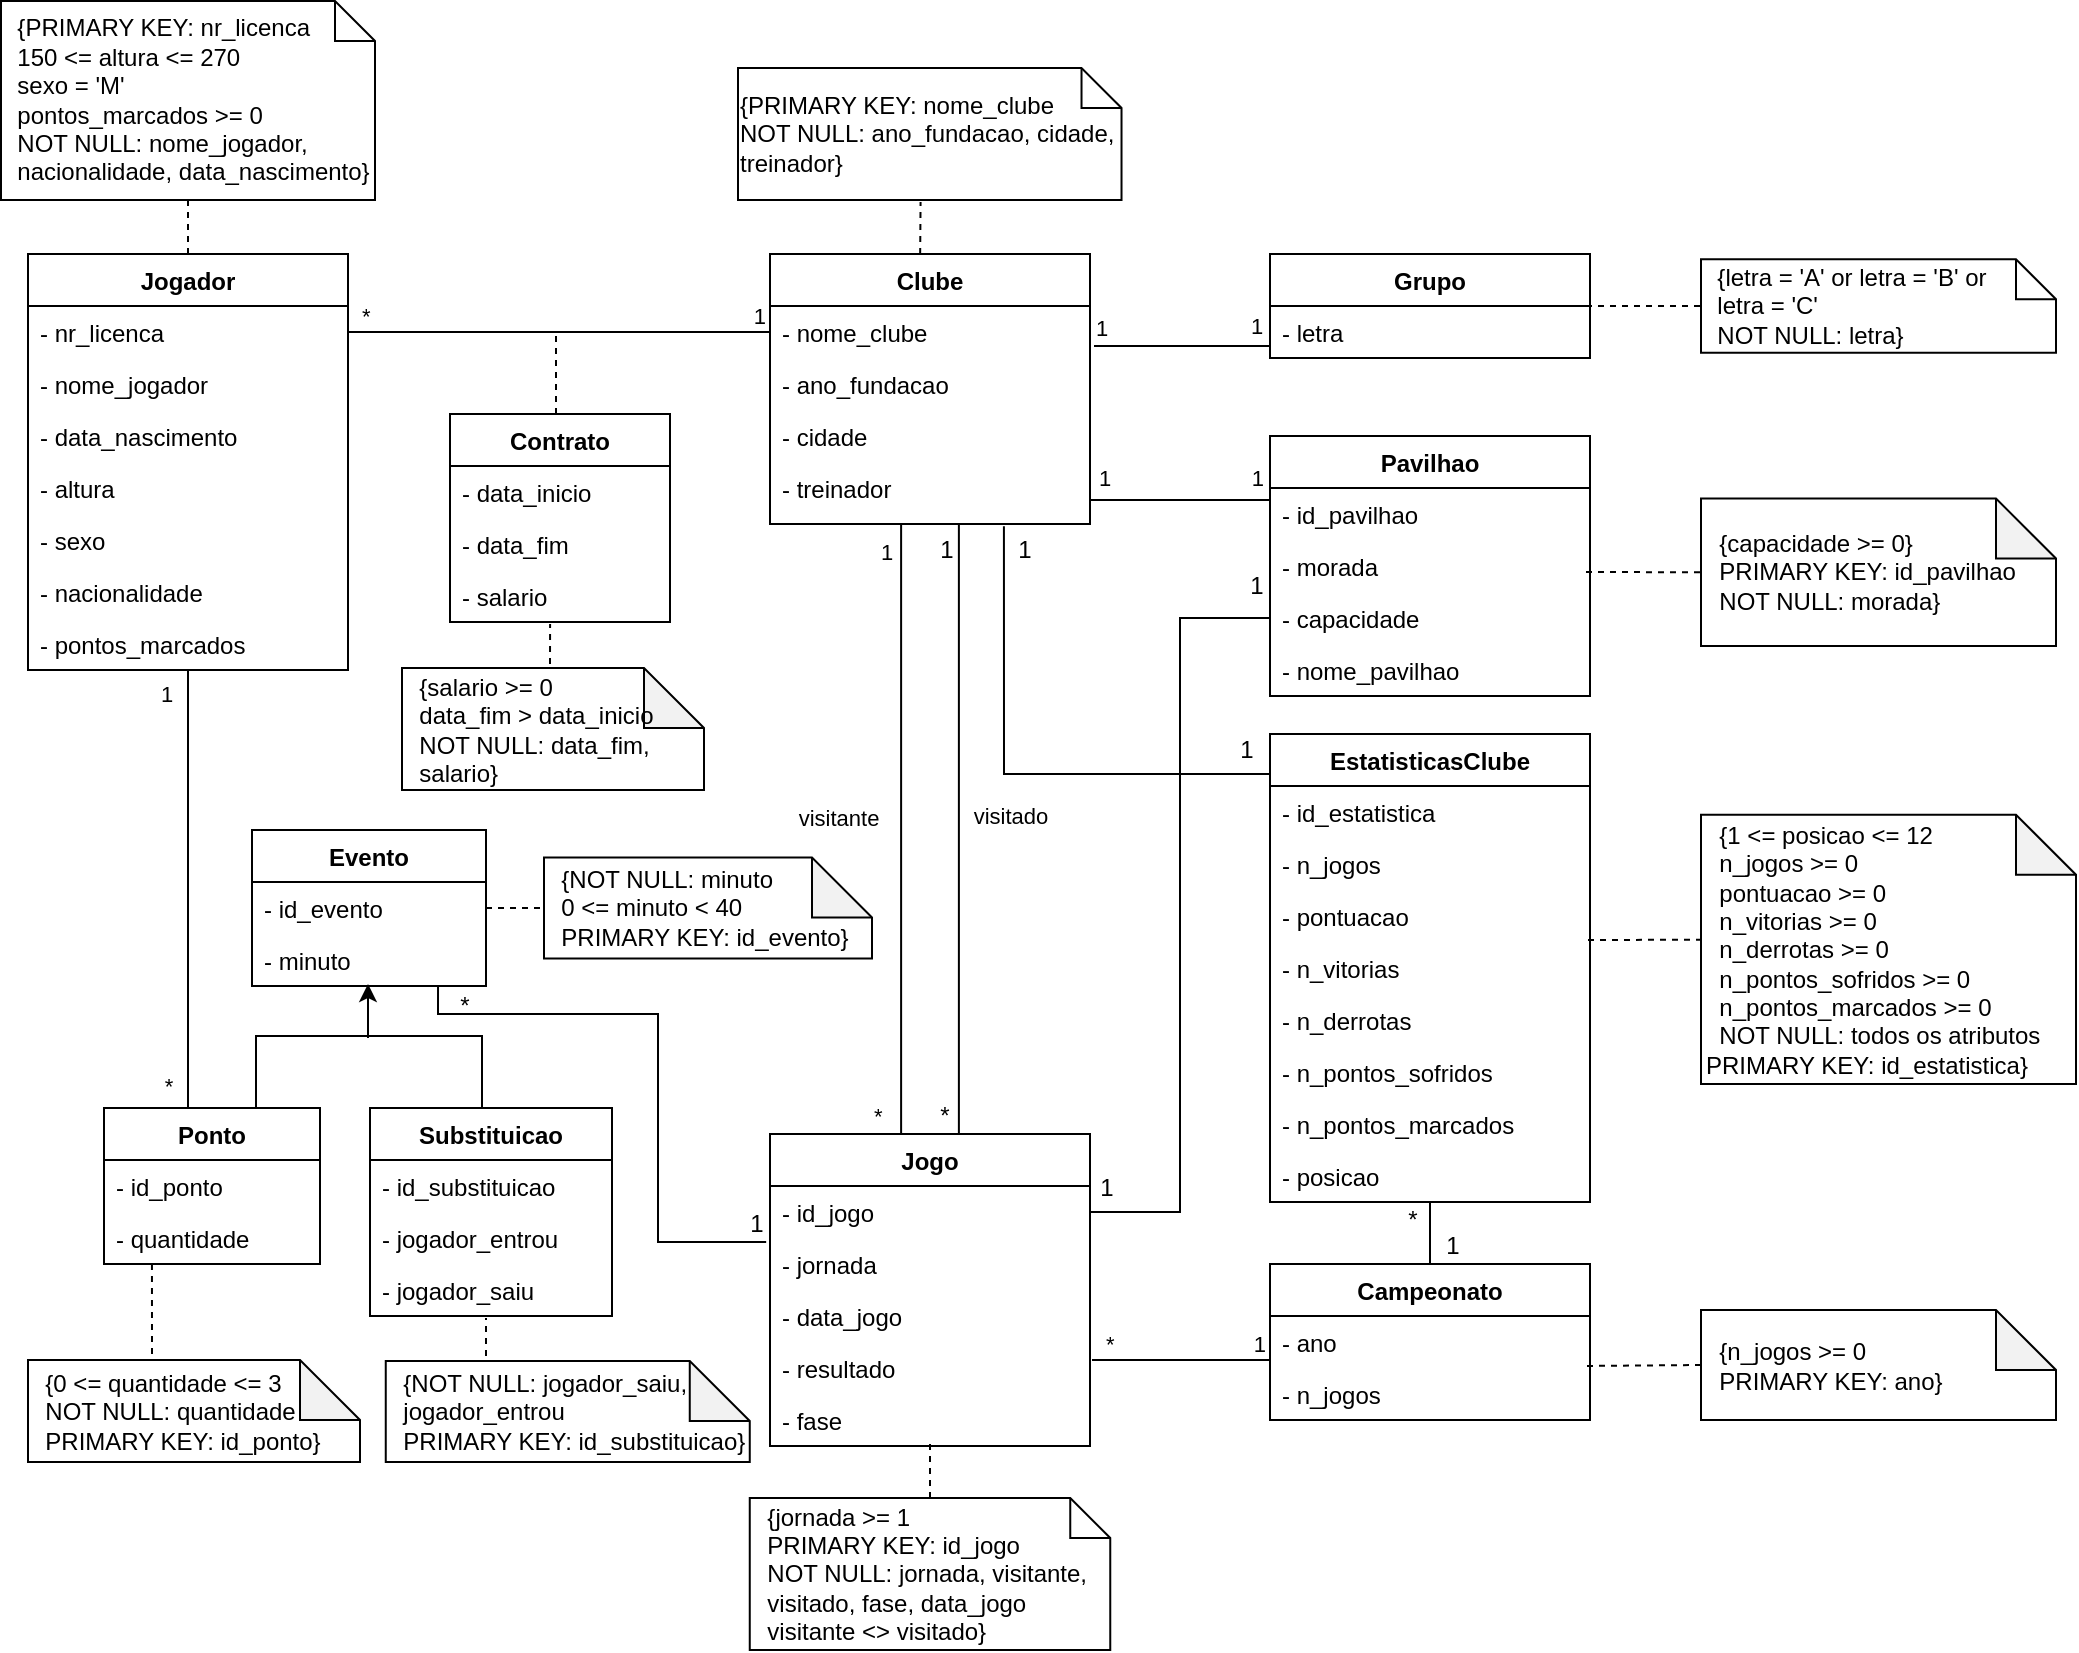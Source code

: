 <mxfile><diagram id="huk61vHUiTfTEn5VBC3T" name="Página-1"><mxGraphModel dx="1758" dy="1182" grid="0" gridSize="10" guides="1" tooltips="1" connect="1" arrows="1" fold="1" page="0" pageScale="1" pageWidth="827" pageHeight="1169" background="none" math="0" shadow="0"><root><mxCell id="0"/><mxCell id="1" parent="0"/><mxCell id="SLbIaxvjg7kRNYuyK55--17" style="edgeStyle=orthogonalEdgeStyle;rounded=0;orthogonalLoop=1;jettySize=auto;html=1;entryX=0.5;entryY=0;entryDx=0;entryDy=0;endArrow=none;endFill=0;" parent="1" source="2FXM18CVwoB-Fw4CSE5F-6" target="2FXM18CVwoB-Fw4CSE5F-53" edge="1"><mxGeometry relative="1" as="geometry"><Array as="points"><mxPoint x="29" y="427"/></Array></mxGeometry></mxCell><mxCell id="17" value="1" style="edgeLabel;html=1;align=center;verticalAlign=middle;resizable=0;points=[];rounded=0;" parent="SLbIaxvjg7kRNYuyK55--17" vertex="1" connectable="0"><mxGeometry x="-0.9" y="-1" relative="1" as="geometry"><mxPoint x="-10" as="offset"/></mxGeometry></mxCell><mxCell id="18" value="*" style="edgeLabel;html=1;align=center;verticalAlign=middle;resizable=0;points=[];rounded=0;" parent="SLbIaxvjg7kRNYuyK55--17" vertex="1" connectable="0"><mxGeometry x="0.806" y="-3" relative="1" as="geometry"><mxPoint x="-7" y="-1" as="offset"/></mxGeometry></mxCell><mxCell id="2FXM18CVwoB-Fw4CSE5F-6" value="Jogador" style="swimlane;fontStyle=1;align=center;verticalAlign=top;childLayout=stackLayout;horizontal=1;startSize=26;horizontalStack=0;resizeParent=1;resizeParentMax=0;resizeLast=0;collapsible=1;marginBottom=0;rounded=0;" parent="1" vertex="1"><mxGeometry x="-51" width="160" height="208" as="geometry"/></mxCell><mxCell id="2FXM18CVwoB-Fw4CSE5F-58" value="- nr_licenca" style="text;strokeColor=none;fillColor=none;align=left;verticalAlign=top;spacingLeft=4;spacingRight=4;overflow=hidden;rotatable=0;points=[[0,0.5],[1,0.5]];portConstraint=eastwest;rounded=0;" parent="2FXM18CVwoB-Fw4CSE5F-6" vertex="1"><mxGeometry y="26" width="160" height="26" as="geometry"/></mxCell><mxCell id="2FXM18CVwoB-Fw4CSE5F-64" value="- nome_jogador" style="text;strokeColor=none;fillColor=none;align=left;verticalAlign=top;spacingLeft=4;spacingRight=4;overflow=hidden;rotatable=0;points=[[0,0.5],[1,0.5]];portConstraint=eastwest;rounded=0;" parent="2FXM18CVwoB-Fw4CSE5F-6" vertex="1"><mxGeometry y="52" width="160" height="26" as="geometry"/></mxCell><mxCell id="2FXM18CVwoB-Fw4CSE5F-65" value="- data_nascimento" style="text;strokeColor=none;fillColor=none;align=left;verticalAlign=top;spacingLeft=4;spacingRight=4;overflow=hidden;rotatable=0;points=[[0,0.5],[1,0.5]];portConstraint=eastwest;rounded=0;" parent="2FXM18CVwoB-Fw4CSE5F-6" vertex="1"><mxGeometry y="78" width="160" height="26" as="geometry"/></mxCell><mxCell id="2FXM18CVwoB-Fw4CSE5F-67" value="- altura" style="text;strokeColor=none;fillColor=none;align=left;verticalAlign=top;spacingLeft=4;spacingRight=4;overflow=hidden;rotatable=0;points=[[0,0.5],[1,0.5]];portConstraint=eastwest;rounded=0;" parent="2FXM18CVwoB-Fw4CSE5F-6" vertex="1"><mxGeometry y="104" width="160" height="26" as="geometry"/></mxCell><mxCell id="vSze7hh99SfQkh1K5WJs-11" value="- sexo" style="text;strokeColor=none;fillColor=none;align=left;verticalAlign=top;spacingLeft=4;spacingRight=4;overflow=hidden;rotatable=0;points=[[0,0.5],[1,0.5]];portConstraint=eastwest;rounded=0;" parent="2FXM18CVwoB-Fw4CSE5F-6" vertex="1"><mxGeometry y="130" width="160" height="26" as="geometry"/></mxCell><mxCell id="9e_5NHwTsUJd0ifScqXE-55" value="- nacionalidade" style="text;strokeColor=none;fillColor=none;align=left;verticalAlign=top;spacingLeft=4;spacingRight=4;overflow=hidden;rotatable=0;points=[[0,0.5],[1,0.5]];portConstraint=eastwest;rounded=0;" parent="2FXM18CVwoB-Fw4CSE5F-6" vertex="1"><mxGeometry y="156" width="160" height="26" as="geometry"/></mxCell><mxCell id="44" value="- pontos_marcados" style="text;strokeColor=none;fillColor=none;align=left;verticalAlign=top;spacingLeft=4;spacingRight=4;overflow=hidden;rotatable=0;points=[[0,0.5],[1,0.5]];portConstraint=eastwest;rounded=0;" parent="2FXM18CVwoB-Fw4CSE5F-6" vertex="1"><mxGeometry y="182" width="160" height="26" as="geometry"/></mxCell><mxCell id="SLbIaxvjg7kRNYuyK55--51" style="edgeStyle=orthogonalEdgeStyle;shape=link;rounded=0;orthogonalLoop=1;jettySize=auto;html=1;entryX=0.5;entryY=0;entryDx=0;entryDy=0;endArrow=none;endFill=0;width=28.889;" parent="1" source="2FXM18CVwoB-Fw4CSE5F-10" target="2FXM18CVwoB-Fw4CSE5F-24" edge="1"><mxGeometry relative="1" as="geometry"/></mxCell><mxCell id="3" value="visitante" style="edgeLabel;html=1;align=center;verticalAlign=middle;resizable=0;points=[];rounded=0;" parent="SLbIaxvjg7kRNYuyK55--51" vertex="1" connectable="0"><mxGeometry x="-0.158" y="-14" relative="1" as="geometry"><mxPoint x="-32" y="18" as="offset"/></mxGeometry></mxCell><mxCell id="4" value="visitado" style="edgeLabel;html=1;align=center;verticalAlign=middle;resizable=0;points=[];rounded=0;" parent="SLbIaxvjg7kRNYuyK55--51" vertex="1" connectable="0"><mxGeometry x="-0.108" y="14" relative="1" as="geometry"><mxPoint x="26" y="10" as="offset"/></mxGeometry></mxCell><mxCell id="34" value="1" style="edgeLabel;html=1;align=center;verticalAlign=middle;resizable=0;points=[];rounded=0;" parent="SLbIaxvjg7kRNYuyK55--51" vertex="1" connectable="0"><mxGeometry x="-0.891" y="-15" relative="1" as="geometry"><mxPoint x="-7" y="-3" as="offset"/></mxGeometry></mxCell><mxCell id="2FXM18CVwoB-Fw4CSE5F-10" value="Clube" style="swimlane;fontStyle=1;align=center;verticalAlign=top;childLayout=stackLayout;horizontal=1;startSize=26;horizontalStack=0;resizeParent=1;resizeParentMax=0;resizeLast=0;collapsible=1;marginBottom=0;rounded=0;" parent="1" vertex="1"><mxGeometry x="320" width="160" height="135" as="geometry"/></mxCell><mxCell id="2FXM18CVwoB-Fw4CSE5F-11" value="- nome_clube" style="text;strokeColor=none;fillColor=none;align=left;verticalAlign=top;spacingLeft=4;spacingRight=4;overflow=hidden;rotatable=0;points=[[0,0.5],[1,0.5]];portConstraint=eastwest;rounded=0;" parent="2FXM18CVwoB-Fw4CSE5F-10" vertex="1"><mxGeometry y="26" width="160" height="26" as="geometry"/></mxCell><mxCell id="2FXM18CVwoB-Fw4CSE5F-69" value="- ano_fundacao" style="text;strokeColor=none;fillColor=none;align=left;verticalAlign=top;spacingLeft=4;spacingRight=4;overflow=hidden;rotatable=0;points=[[0,0.5],[1,0.5]];portConstraint=eastwest;rounded=0;" parent="2FXM18CVwoB-Fw4CSE5F-10" vertex="1"><mxGeometry y="52" width="160" height="26" as="geometry"/></mxCell><mxCell id="9e_5NHwTsUJd0ifScqXE-1" value="- cidade" style="text;strokeColor=none;fillColor=none;align=left;verticalAlign=top;spacingLeft=4;spacingRight=4;overflow=hidden;rotatable=0;points=[[0,0.5],[1,0.5]];portConstraint=eastwest;rounded=0;" parent="2FXM18CVwoB-Fw4CSE5F-10" vertex="1"><mxGeometry y="78" width="160" height="26" as="geometry"/></mxCell><mxCell id="9e_5NHwTsUJd0ifScqXE-2" value="- treinador" style="text;strokeColor=none;fillColor=none;align=left;verticalAlign=top;spacingLeft=4;spacingRight=4;overflow=hidden;rotatable=0;points=[[0,0.5],[1,0.5]];portConstraint=eastwest;rounded=0;" parent="2FXM18CVwoB-Fw4CSE5F-10" vertex="1"><mxGeometry y="104" width="160" height="31" as="geometry"/></mxCell><mxCell id="2FXM18CVwoB-Fw4CSE5F-14" value="Pavilhao" style="swimlane;fontStyle=1;align=center;verticalAlign=top;childLayout=stackLayout;horizontal=1;startSize=26;horizontalStack=0;resizeParent=1;resizeParentMax=0;resizeLast=0;collapsible=1;marginBottom=0;rounded=0;" parent="1" vertex="1"><mxGeometry x="570" y="91" width="160" height="130" as="geometry"/></mxCell><mxCell id="2FXM18CVwoB-Fw4CSE5F-15" value="- id_pavilhao" style="text;strokeColor=none;fillColor=none;align=left;verticalAlign=top;spacingLeft=4;spacingRight=4;overflow=hidden;rotatable=0;points=[[0,0.5],[1,0.5]];portConstraint=eastwest;rounded=0;" parent="2FXM18CVwoB-Fw4CSE5F-14" vertex="1"><mxGeometry y="26" width="160" height="26" as="geometry"/></mxCell><mxCell id="2FXM18CVwoB-Fw4CSE5F-70" value="- morada" style="text;strokeColor=none;fillColor=none;align=left;verticalAlign=top;spacingLeft=4;spacingRight=4;overflow=hidden;rotatable=0;points=[[0,0.5],[1,0.5]];portConstraint=eastwest;rounded=0;" parent="2FXM18CVwoB-Fw4CSE5F-14" vertex="1"><mxGeometry y="52" width="160" height="26" as="geometry"/></mxCell><mxCell id="9e_5NHwTsUJd0ifScqXE-25" value="- capacidade" style="text;strokeColor=none;fillColor=none;align=left;verticalAlign=top;spacingLeft=4;spacingRight=4;overflow=hidden;rotatable=0;points=[[0,0.5],[1,0.5]];portConstraint=eastwest;rounded=0;" parent="2FXM18CVwoB-Fw4CSE5F-14" vertex="1"><mxGeometry y="78" width="160" height="26" as="geometry"/></mxCell><mxCell id="103" value="- nome_pavilhao" style="text;strokeColor=none;fillColor=none;align=left;verticalAlign=top;spacingLeft=4;spacingRight=4;overflow=hidden;rotatable=0;points=[[0,0.5],[1,0.5]];portConstraint=eastwest;rounded=0;" parent="2FXM18CVwoB-Fw4CSE5F-14" vertex="1"><mxGeometry y="104" width="160" height="26" as="geometry"/></mxCell><mxCell id="2FXM18CVwoB-Fw4CSE5F-21" value="" style="endArrow=none;html=1;edgeStyle=orthogonalEdgeStyle;rounded=0;exitX=1;exitY=0.5;exitDx=0;exitDy=0;entryX=0;entryY=0.5;entryDx=0;entryDy=0;" parent="1" source="2FXM18CVwoB-Fw4CSE5F-11" target="2FXM18CVwoB-Fw4CSE5F-15" edge="1"><mxGeometry relative="1" as="geometry"><mxPoint x="510" y="160" as="sourcePoint"/><mxPoint x="520" y="160" as="targetPoint"/><Array as="points"><mxPoint x="480" y="123"/><mxPoint x="570" y="123"/></Array></mxGeometry></mxCell><mxCell id="2FXM18CVwoB-Fw4CSE5F-22" value="1" style="edgeLabel;resizable=0;html=1;align=left;verticalAlign=bottom;rounded=0;" parent="2FXM18CVwoB-Fw4CSE5F-21" connectable="0" vertex="1"><mxGeometry x="-1" relative="1" as="geometry"><mxPoint x="1" y="6" as="offset"/></mxGeometry></mxCell><mxCell id="2FXM18CVwoB-Fw4CSE5F-23" value="1" style="edgeLabel;resizable=0;html=1;align=right;verticalAlign=bottom;rounded=0;" parent="2FXM18CVwoB-Fw4CSE5F-21" connectable="0" vertex="1"><mxGeometry x="1" relative="1" as="geometry"><mxPoint x="-3" y="-10" as="offset"/></mxGeometry></mxCell><mxCell id="2FXM18CVwoB-Fw4CSE5F-24" value="Jogo" style="swimlane;fontStyle=1;align=center;verticalAlign=top;childLayout=stackLayout;horizontal=1;startSize=26;horizontalStack=0;resizeParent=1;resizeParentMax=0;resizeLast=0;collapsible=1;marginBottom=0;rounded=0;" parent="1" vertex="1"><mxGeometry x="320" y="440" width="160" height="156" as="geometry"/></mxCell><mxCell id="43" value="- id_jogo" style="text;strokeColor=none;fillColor=none;align=left;verticalAlign=top;spacingLeft=4;spacingRight=4;overflow=hidden;rotatable=0;points=[[0,0.5],[1,0.5]];portConstraint=eastwest;rounded=0;" parent="2FXM18CVwoB-Fw4CSE5F-24" vertex="1"><mxGeometry y="26" width="160" height="26" as="geometry"/></mxCell><mxCell id="2FXM18CVwoB-Fw4CSE5F-25" value="- jornada" style="text;strokeColor=none;fillColor=none;align=left;verticalAlign=top;spacingLeft=4;spacingRight=4;overflow=hidden;rotatable=0;points=[[0,0.5],[1,0.5]];portConstraint=eastwest;rounded=0;" parent="2FXM18CVwoB-Fw4CSE5F-24" vertex="1"><mxGeometry y="52" width="160" height="26" as="geometry"/></mxCell><mxCell id="2FXM18CVwoB-Fw4CSE5F-37" value="- data_jogo" style="text;strokeColor=none;fillColor=none;align=left;verticalAlign=top;spacingLeft=4;spacingRight=4;overflow=hidden;rotatable=0;points=[[0,0.5],[1,0.5]];portConstraint=eastwest;rounded=0;" parent="2FXM18CVwoB-Fw4CSE5F-24" vertex="1"><mxGeometry y="78" width="160" height="26" as="geometry"/></mxCell><mxCell id="2FXM18CVwoB-Fw4CSE5F-41" value="- resultado" style="text;strokeColor=none;fillColor=none;align=left;verticalAlign=top;spacingLeft=4;spacingRight=4;overflow=hidden;rotatable=0;points=[[0,0.5],[1,0.5]];portConstraint=eastwest;rounded=0;" parent="2FXM18CVwoB-Fw4CSE5F-24" vertex="1"><mxGeometry y="104" width="160" height="26" as="geometry"/></mxCell><mxCell id="2FXM18CVwoB-Fw4CSE5F-38" value="- fase" style="text;strokeColor=none;fillColor=none;align=left;verticalAlign=top;spacingLeft=4;spacingRight=4;overflow=hidden;rotatable=0;points=[[0,0.5],[1,0.5]];portConstraint=eastwest;rounded=0;" parent="2FXM18CVwoB-Fw4CSE5F-24" vertex="1"><mxGeometry y="130" width="160" height="26" as="geometry"/></mxCell><mxCell id="2FXM18CVwoB-Fw4CSE5F-48" value="Substituicao" style="swimlane;fontStyle=1;align=center;verticalAlign=top;childLayout=stackLayout;horizontal=1;startSize=26;horizontalStack=0;resizeParent=1;resizeParentMax=0;resizeLast=0;collapsible=1;marginBottom=0;rounded=0;" parent="1" vertex="1"><mxGeometry x="120" y="427" width="121" height="104" as="geometry"/></mxCell><mxCell id="2FXM18CVwoB-Fw4CSE5F-51" value="- id_substituicao" style="text;strokeColor=none;fillColor=none;align=left;verticalAlign=top;spacingLeft=4;spacingRight=4;overflow=hidden;rotatable=0;points=[[0,0.5],[1,0.5]];portConstraint=eastwest;rounded=0;" parent="2FXM18CVwoB-Fw4CSE5F-48" vertex="1"><mxGeometry y="26" width="121" height="26" as="geometry"/></mxCell><mxCell id="2FXM18CVwoB-Fw4CSE5F-59" value="- jogador_entrou" style="text;strokeColor=none;fillColor=none;align=left;verticalAlign=top;spacingLeft=4;spacingRight=4;overflow=hidden;rotatable=0;points=[[0,0.5],[1,0.5]];portConstraint=eastwest;rounded=0;" parent="2FXM18CVwoB-Fw4CSE5F-48" vertex="1"><mxGeometry y="52" width="121" height="26" as="geometry"/></mxCell><mxCell id="95" value="- jogador_saiu" style="text;strokeColor=none;fillColor=none;align=left;verticalAlign=top;spacingLeft=4;spacingRight=4;overflow=hidden;rotatable=0;points=[[0,0.5],[1,0.5]];portConstraint=eastwest;rounded=0;" parent="2FXM18CVwoB-Fw4CSE5F-48" vertex="1"><mxGeometry y="78" width="121" height="26" as="geometry"/></mxCell><mxCell id="2FXM18CVwoB-Fw4CSE5F-53" value="Ponto" style="swimlane;fontStyle=1;align=center;verticalAlign=top;childLayout=stackLayout;horizontal=1;startSize=26;horizontalStack=0;resizeParent=1;resizeParentMax=0;resizeLast=0;collapsible=1;marginBottom=0;rounded=0;" parent="1" vertex="1"><mxGeometry x="-13" y="427" width="108" height="78" as="geometry"/></mxCell><mxCell id="SLbIaxvjg7kRNYuyK55--15" value="- id_ponto" style="text;strokeColor=none;fillColor=none;align=left;verticalAlign=top;spacingLeft=4;spacingRight=4;overflow=hidden;rotatable=0;points=[[0,0.5],[1,0.5]];portConstraint=eastwest;rounded=0;" parent="2FXM18CVwoB-Fw4CSE5F-53" vertex="1"><mxGeometry y="26" width="108" height="26" as="geometry"/></mxCell><mxCell id="94" value="- quantidade" style="text;strokeColor=none;fillColor=none;align=left;verticalAlign=top;spacingLeft=4;spacingRight=4;overflow=hidden;rotatable=0;points=[[0,0.5],[1,0.5]];portConstraint=eastwest;rounded=0;" parent="2FXM18CVwoB-Fw4CSE5F-53" vertex="1"><mxGeometry y="52" width="108" height="26" as="geometry"/></mxCell><mxCell id="9e_5NHwTsUJd0ifScqXE-26" value="" style="endArrow=none;html=1;edgeStyle=orthogonalEdgeStyle;rounded=0;exitX=1;exitY=0.5;exitDx=0;exitDy=0;entryX=0;entryY=0.5;entryDx=0;entryDy=0;" parent="1" source="2FXM18CVwoB-Fw4CSE5F-58" target="2FXM18CVwoB-Fw4CSE5F-11" edge="1"><mxGeometry relative="1" as="geometry"><mxPoint x="270" y="250" as="sourcePoint"/><mxPoint x="430" y="250" as="targetPoint"/></mxGeometry></mxCell><mxCell id="9e_5NHwTsUJd0ifScqXE-27" value="*" style="edgeLabel;resizable=0;html=1;align=left;verticalAlign=bottom;rounded=0;" parent="9e_5NHwTsUJd0ifScqXE-26" connectable="0" vertex="1"><mxGeometry x="-1" relative="1" as="geometry"><mxPoint x="5" as="offset"/></mxGeometry></mxCell><mxCell id="9e_5NHwTsUJd0ifScqXE-28" value="1" style="edgeLabel;resizable=0;html=1;align=right;verticalAlign=bottom;rounded=0;" parent="9e_5NHwTsUJd0ifScqXE-26" connectable="0" vertex="1"><mxGeometry x="1" relative="1" as="geometry"><mxPoint x="-2" as="offset"/></mxGeometry></mxCell><mxCell id="99" style="edgeStyle=none;html=1;endArrow=none;endFill=0;entryX=0.5;entryY=1;entryDx=0;entryDy=0;entryPerimeter=0;" parent="1" source="9e_5NHwTsUJd0ifScqXE-44" target="107" edge="1"><mxGeometry relative="1" as="geometry"><mxPoint x="650" y="453" as="targetPoint"/></mxGeometry></mxCell><mxCell id="9e_5NHwTsUJd0ifScqXE-44" value="Campeonato" style="swimlane;fontStyle=1;align=center;verticalAlign=top;childLayout=stackLayout;horizontal=1;startSize=26;horizontalStack=0;resizeParent=1;resizeParentMax=0;resizeLast=0;collapsible=1;marginBottom=0;rounded=0;" parent="1" vertex="1"><mxGeometry x="570" y="505" width="160" height="78" as="geometry"/></mxCell><mxCell id="9e_5NHwTsUJd0ifScqXE-53" value="- ano" style="text;strokeColor=none;fillColor=none;align=left;verticalAlign=top;spacingLeft=4;spacingRight=4;overflow=hidden;rotatable=0;points=[[0,0.5],[1,0.5]];portConstraint=eastwest;rounded=0;" parent="9e_5NHwTsUJd0ifScqXE-44" vertex="1"><mxGeometry y="26" width="160" height="26" as="geometry"/></mxCell><mxCell id="33" value="- n_jogos" style="text;strokeColor=none;fillColor=none;align=left;verticalAlign=top;spacingLeft=4;spacingRight=4;overflow=hidden;rotatable=0;points=[[0,0.5],[1,0.5]];portConstraint=eastwest;rounded=0;" parent="9e_5NHwTsUJd0ifScqXE-44" vertex="1"><mxGeometry y="52" width="160" height="26" as="geometry"/></mxCell><mxCell id="SLbIaxvjg7kRNYuyK55--13" style="edgeStyle=orthogonalEdgeStyle;rounded=0;orthogonalLoop=1;jettySize=auto;html=1;dashed=1;endArrow=none;endFill=0;" parent="1" edge="1"><mxGeometry relative="1" as="geometry"><mxPoint x="213" y="39" as="targetPoint"/><mxPoint x="213" y="80" as="sourcePoint"/></mxGeometry></mxCell><mxCell id="SLbIaxvjg7kRNYuyK55--8" value="Contrato" style="swimlane;fontStyle=1;align=center;verticalAlign=top;childLayout=stackLayout;horizontal=1;startSize=26;horizontalStack=0;resizeParent=1;resizeParentMax=0;resizeLast=0;collapsible=1;marginBottom=0;rounded=0;" parent="1" vertex="1"><mxGeometry x="160" y="80" width="110" height="104" as="geometry"/></mxCell><mxCell id="SLbIaxvjg7kRNYuyK55--9" value="- data_inicio" style="text;strokeColor=none;fillColor=none;align=left;verticalAlign=top;spacingLeft=4;spacingRight=4;overflow=hidden;rotatable=0;points=[[0,0.5],[1,0.5]];portConstraint=eastwest;rounded=0;" parent="SLbIaxvjg7kRNYuyK55--8" vertex="1"><mxGeometry y="26" width="110" height="26" as="geometry"/></mxCell><mxCell id="SLbIaxvjg7kRNYuyK55--12" value="- data_fim" style="text;strokeColor=none;fillColor=none;align=left;verticalAlign=top;spacingLeft=4;spacingRight=4;overflow=hidden;rotatable=0;points=[[0,0.5],[1,0.5]];portConstraint=eastwest;rounded=0;" parent="SLbIaxvjg7kRNYuyK55--8" vertex="1"><mxGeometry y="52" width="110" height="26" as="geometry"/></mxCell><mxCell id="SLbIaxvjg7kRNYuyK55--14" value="- salario" style="text;strokeColor=none;fillColor=none;align=left;verticalAlign=top;spacingLeft=4;spacingRight=4;overflow=hidden;rotatable=0;points=[[0,0.5],[1,0.5]];portConstraint=eastwest;rounded=0;" parent="SLbIaxvjg7kRNYuyK55--8" vertex="1"><mxGeometry y="78" width="110" height="26" as="geometry"/></mxCell><mxCell id="64" style="edgeStyle=none;rounded=0;html=1;endArrow=none;endFill=0;strokeColor=default;entryX=0.731;entryY=1.038;entryDx=0;entryDy=0;entryPerimeter=0;" parent="1" target="9e_5NHwTsUJd0ifScqXE-2" edge="1"><mxGeometry relative="1" as="geometry"><mxPoint x="437" y="127" as="targetPoint"/><Array as="points"><mxPoint x="437" y="260"/></Array><mxPoint x="570" y="260" as="sourcePoint"/></mxGeometry></mxCell><mxCell id="SLbIaxvjg7kRNYuyK55--54" value="EstatisticasClube" style="swimlane;fontStyle=1;align=center;verticalAlign=top;childLayout=stackLayout;horizontal=1;startSize=26;horizontalStack=0;resizeParent=1;resizeParentMax=0;resizeLast=0;collapsible=1;marginBottom=0;rounded=0;" parent="1" vertex="1"><mxGeometry x="570" y="240" width="160" height="234" as="geometry"/></mxCell><mxCell id="2" value="- id_estatistica" style="text;strokeColor=none;fillColor=none;align=left;verticalAlign=top;spacingLeft=4;spacingRight=4;overflow=hidden;rotatable=0;points=[[0,0.5],[1,0.5]];portConstraint=eastwest;rounded=0;" parent="SLbIaxvjg7kRNYuyK55--54" vertex="1"><mxGeometry y="26" width="160" height="26" as="geometry"/></mxCell><mxCell id="vSze7hh99SfQkh1K5WJs-4" value="- n_jogos" style="text;strokeColor=none;fillColor=none;align=left;verticalAlign=top;spacingLeft=4;spacingRight=4;overflow=hidden;rotatable=0;points=[[0,0.5],[1,0.5]];portConstraint=eastwest;rounded=0;" parent="SLbIaxvjg7kRNYuyK55--54" vertex="1"><mxGeometry y="52" width="160" height="26" as="geometry"/></mxCell><mxCell id="vSze7hh99SfQkh1K5WJs-3" value="- pontuacao" style="text;strokeColor=none;fillColor=none;align=left;verticalAlign=top;spacingLeft=4;spacingRight=4;overflow=hidden;rotatable=0;points=[[0,0.5],[1,0.5]];portConstraint=eastwest;rounded=0;" parent="SLbIaxvjg7kRNYuyK55--54" vertex="1"><mxGeometry y="78" width="160" height="26" as="geometry"/></mxCell><mxCell id="vSze7hh99SfQkh1K5WJs-5" value="- n_vitorias" style="text;strokeColor=none;fillColor=none;align=left;verticalAlign=top;spacingLeft=4;spacingRight=4;overflow=hidden;rotatable=0;points=[[0,0.5],[1,0.5]];portConstraint=eastwest;rounded=0;" parent="SLbIaxvjg7kRNYuyK55--54" vertex="1"><mxGeometry y="104" width="160" height="26" as="geometry"/></mxCell><mxCell id="vSze7hh99SfQkh1K5WJs-6" value="- n_derrotas" style="text;strokeColor=none;fillColor=none;align=left;verticalAlign=top;spacingLeft=4;spacingRight=4;overflow=hidden;rotatable=0;points=[[0,0.5],[1,0.5]];portConstraint=eastwest;rounded=0;" parent="SLbIaxvjg7kRNYuyK55--54" vertex="1"><mxGeometry y="130" width="160" height="26" as="geometry"/></mxCell><mxCell id="vSze7hh99SfQkh1K5WJs-8" value="- n_pontos_sofridos" style="text;strokeColor=none;fillColor=none;align=left;verticalAlign=top;spacingLeft=4;spacingRight=4;overflow=hidden;rotatable=0;points=[[0,0.5],[1,0.5]];portConstraint=eastwest;rounded=0;" parent="SLbIaxvjg7kRNYuyK55--54" vertex="1"><mxGeometry y="156" width="160" height="26" as="geometry"/></mxCell><mxCell id="vSze7hh99SfQkh1K5WJs-7" value="- n_pontos_marcados" style="text;strokeColor=none;fillColor=none;align=left;verticalAlign=top;spacingLeft=4;spacingRight=4;overflow=hidden;rotatable=0;points=[[0,0.5],[1,0.5]];portConstraint=eastwest;rounded=0;" parent="SLbIaxvjg7kRNYuyK55--54" vertex="1"><mxGeometry y="182" width="160" height="26" as="geometry"/></mxCell><mxCell id="107" value="- posicao" style="text;strokeColor=none;fillColor=none;align=left;verticalAlign=top;spacingLeft=4;spacingRight=4;overflow=hidden;rotatable=0;points=[[0,0.5],[1,0.5]];portConstraint=eastwest;rounded=0;" parent="SLbIaxvjg7kRNYuyK55--54" vertex="1"><mxGeometry y="208" width="160" height="26" as="geometry"/></mxCell><mxCell id="SLbIaxvjg7kRNYuyK55--58" value="Grupo" style="swimlane;fontStyle=1;align=center;verticalAlign=top;childLayout=stackLayout;horizontal=1;startSize=26;horizontalStack=0;resizeParent=1;resizeParentMax=0;resizeLast=0;collapsible=1;marginBottom=0;rounded=0;" parent="1" vertex="1"><mxGeometry x="570" width="160" height="52" as="geometry"/></mxCell><mxCell id="SLbIaxvjg7kRNYuyK55--61" value="- letra" style="text;strokeColor=none;fillColor=none;align=left;verticalAlign=top;spacingLeft=4;spacingRight=4;overflow=hidden;rotatable=0;points=[[0,0.5],[1,0.5]];portConstraint=eastwest;rounded=0;" parent="SLbIaxvjg7kRNYuyK55--58" vertex="1"><mxGeometry y="26" width="160" height="26" as="geometry"/></mxCell><mxCell id="SLbIaxvjg7kRNYuyK55--64" style="edgeStyle=orthogonalEdgeStyle;rounded=0;orthogonalLoop=1;jettySize=auto;html=1;entryX=0;entryY=0.75;entryDx=0;entryDy=0;endArrow=none;endFill=0;" parent="1" target="SLbIaxvjg7kRNYuyK55--58" edge="1"><mxGeometry relative="1" as="geometry"><Array as="points"><mxPoint x="570" y="46"/></Array><mxPoint x="482" y="46" as="sourcePoint"/></mxGeometry></mxCell><mxCell id="21" value="1" style="edgeLabel;html=1;align=center;verticalAlign=middle;resizable=0;points=[];rounded=0;" parent="SLbIaxvjg7kRNYuyK55--64" vertex="1" connectable="0"><mxGeometry x="-0.898" y="2" relative="1" as="geometry"><mxPoint y="68" as="offset"/></mxGeometry></mxCell><mxCell id="22" value="1" style="edgeLabel;html=1;align=center;verticalAlign=middle;resizable=0;points=[];rounded=0;" parent="SLbIaxvjg7kRNYuyK55--64" vertex="1" connectable="0"><mxGeometry x="0.7" y="1" relative="1" as="geometry"><mxPoint y="-9" as="offset"/></mxGeometry></mxCell><mxCell id="7" value="Evento" style="swimlane;fontStyle=1;align=center;verticalAlign=top;childLayout=stackLayout;horizontal=1;startSize=26;horizontalStack=0;resizeParent=1;resizeParentMax=0;resizeLast=0;collapsible=1;marginBottom=0;rounded=0;" parent="1" vertex="1"><mxGeometry x="61" y="288" width="117" height="78" as="geometry"/></mxCell><mxCell id="8" value="- id_evento" style="text;strokeColor=none;fillColor=none;align=left;verticalAlign=top;spacingLeft=4;spacingRight=4;overflow=hidden;rotatable=0;points=[[0,0.5],[1,0.5]];portConstraint=eastwest;rounded=0;" parent="7" vertex="1"><mxGeometry y="26" width="117" height="26" as="geometry"/></mxCell><mxCell id="93" value="- minuto" style="text;strokeColor=none;fillColor=none;align=left;verticalAlign=top;spacingLeft=4;spacingRight=4;overflow=hidden;rotatable=0;points=[[0,0.5],[1,0.5]];portConstraint=eastwest;rounded=0;" parent="7" vertex="1"><mxGeometry y="52" width="117" height="26" as="geometry"/></mxCell><mxCell id="13" style="edgeStyle=orthogonalEdgeStyle;rounded=0;orthogonalLoop=1;jettySize=auto;html=1;entryX=1;entryY=0.5;entryDx=0;entryDy=0;endArrow=none;endFill=0;" parent="1" edge="1"><mxGeometry relative="1" as="geometry"><mxPoint x="141" y="427" as="sourcePoint"/><mxPoint x="63" y="427" as="targetPoint"/><Array as="points"><mxPoint x="176" y="427"/><mxPoint x="176" y="391"/><mxPoint x="63" y="391"/></Array></mxGeometry></mxCell><mxCell id="15" style="html=1;rounded=0;" parent="1" edge="1"><mxGeometry relative="1" as="geometry"><mxPoint x="119" y="365" as="targetPoint"/><mxPoint x="119" y="392" as="sourcePoint"/><Array as="points"><mxPoint x="119" y="392"/></Array></mxGeometry></mxCell><mxCell id="16" value="*" style="edgeLabel;resizable=0;html=1;align=left;verticalAlign=bottom;rounded=0;" parent="1" connectable="0" vertex="1"><mxGeometry x="380" y="444" as="geometry"><mxPoint x="-10" y="-5" as="offset"/></mxGeometry></mxCell><mxCell id="30" value="" style="endArrow=none;html=1;edgeStyle=orthogonalEdgeStyle;rounded=0;entryX=0;entryY=0.5;entryDx=0;entryDy=0;" parent="1" edge="1"><mxGeometry relative="1" as="geometry"><mxPoint x="481" y="553" as="sourcePoint"/><mxPoint x="570" y="553" as="targetPoint"/></mxGeometry></mxCell><mxCell id="31" value="*" style="edgeLabel;resizable=0;html=1;align=left;verticalAlign=bottom;rounded=0;" parent="30" connectable="0" vertex="1"><mxGeometry x="-1" relative="1" as="geometry"><mxPoint x="5" as="offset"/></mxGeometry></mxCell><mxCell id="32" value="1" style="edgeLabel;resizable=0;html=1;align=right;verticalAlign=bottom;rounded=0;" parent="30" connectable="0" vertex="1"><mxGeometry x="1" relative="1" as="geometry"><mxPoint x="-2" as="offset"/></mxGeometry></mxCell><mxCell id="49" value="" style="endArrow=none;dashed=1;html=1;entryX=0.222;entryY=1;entryDx=0;entryDy=0;entryPerimeter=0;" parent="1" target="94" edge="1"><mxGeometry width="50" height="50" relative="1" as="geometry"><mxPoint x="11" y="550" as="sourcePoint"/><mxPoint x="-11" y="479" as="targetPoint"/></mxGeometry></mxCell><mxCell id="51" value="&lt;div&gt;&lt;span&gt;&amp;nbsp; {0 &amp;lt;= quantidade &amp;lt;= 3&lt;/span&gt;&lt;/div&gt;&lt;div&gt;&lt;span&gt;&amp;nbsp; NOT NULL: quantidade&lt;/span&gt;&lt;/div&gt;&lt;span&gt;&amp;nbsp; PRIMARY KEY: id_ponto}&lt;/span&gt;" style="shape=note;whiteSpace=wrap;html=1;backgroundOutline=1;darkOpacity=0.05;align=left;" parent="1" vertex="1"><mxGeometry x="-51" y="553" width="166" height="51" as="geometry"/></mxCell><mxCell id="52" value="" style="endArrow=none;dashed=1;html=1;" parent="1" edge="1"><mxGeometry width="50" height="50" relative="1" as="geometry"><mxPoint x="729" y="343" as="sourcePoint"/><mxPoint x="786.5" y="342.864" as="targetPoint"/></mxGeometry></mxCell><mxCell id="53" value="&amp;nbsp; {1 &amp;lt;= posicao&amp;nbsp;&amp;lt;= 12&lt;br&gt;&amp;nbsp; n_jogos &amp;gt;= 0&lt;br&gt;&amp;nbsp; pontuacao &amp;gt;= 0&lt;br&gt;&amp;nbsp; n_vitorias &amp;gt;= 0&lt;br&gt;&amp;nbsp; n_derrotas &amp;gt;= 0&amp;nbsp;&lt;br&gt;&amp;nbsp; n_pontos_sofridos &amp;gt;= 0&lt;br&gt;&amp;nbsp; n_pontos_marcados &amp;gt;= 0&lt;br&gt;&amp;nbsp; NOT NULL: todos os atributos&lt;br&gt;PRIMARY KEY: id_estatistica}" style="shape=note;whiteSpace=wrap;html=1;backgroundOutline=1;darkOpacity=0.05;align=left;" parent="1" vertex="1"><mxGeometry x="785.5" y="280.38" width="187.5" height="134.62" as="geometry"/></mxCell><mxCell id="55" value="&amp;nbsp; {capacidade &amp;gt;= 0}&lt;br&gt;&amp;nbsp; PRIMARY KEY: id_pavilhao&lt;br&gt;&amp;nbsp; NOT NULL: morada}" style="shape=note;whiteSpace=wrap;html=1;backgroundOutline=1;darkOpacity=0.05;align=left;" parent="1" vertex="1"><mxGeometry x="785.5" y="122.25" width="177.5" height="73.75" as="geometry"/></mxCell><mxCell id="57" value="" style="endArrow=none;dashed=1;html=1;entryX=0;entryY=0.5;entryDx=0;entryDy=0;entryPerimeter=0;" parent="1" target="55" edge="1"><mxGeometry width="50" height="50" relative="1" as="geometry"><mxPoint x="728" y="159" as="sourcePoint"/><mxPoint x="796" y="144" as="targetPoint"/></mxGeometry></mxCell><mxCell id="58" value="" style="endArrow=none;dashed=1;html=1;exitX=0;exitY=0.5;exitDx=0;exitDy=0;exitPerimeter=0;" parent="1" source="59" edge="1"><mxGeometry width="50" height="50" relative="1" as="geometry"><mxPoint x="823" y="570" as="sourcePoint"/><mxPoint x="727" y="556" as="targetPoint"/></mxGeometry></mxCell><mxCell id="59" value="&amp;nbsp; {n_jogos &amp;gt;= 0&lt;br&gt;&amp;nbsp; PRIMARY KEY: ano}" style="shape=note;whiteSpace=wrap;html=1;backgroundOutline=1;darkOpacity=0.05;align=left;" parent="1" vertex="1"><mxGeometry x="785.5" y="528" width="177.5" height="55" as="geometry"/></mxCell><mxCell id="65" value="1" style="text;html=1;align=center;verticalAlign=middle;resizable=0;points=[];autosize=1;strokeColor=none;fillColor=none;" parent="1" vertex="1"><mxGeometry x="438" y="139" width="17" height="18" as="geometry"/></mxCell><mxCell id="66" value="1" style="text;html=1;align=center;verticalAlign=middle;resizable=0;points=[];autosize=1;strokeColor=none;fillColor=none;" parent="1" vertex="1"><mxGeometry x="549" y="239" width="17" height="18" as="geometry"/></mxCell><mxCell id="72" value="&lt;div style=&quot;text-align: left&quot;&gt;&lt;span&gt;&amp;nbsp; {&lt;/span&gt;&lt;span&gt;letra = 'A' or letra = 'B' or&amp;nbsp; &amp;nbsp; &amp;nbsp; &amp;nbsp; &amp;nbsp; &amp;nbsp; letra = 'C'&lt;/span&gt;&lt;/div&gt;&lt;div style=&quot;text-align: left&quot;&gt;&lt;span&gt;&amp;nbsp; NOT NULL: letra}&amp;nbsp;&lt;/span&gt;&lt;/div&gt;" style="shape=note;size=20;whiteSpace=wrap;html=1;" parent="1" vertex="1"><mxGeometry x="785.5" y="2.63" width="177.5" height="46.75" as="geometry"/></mxCell><mxCell id="73" value="" style="endArrow=none;dashed=1;html=1;entryX=0;entryY=0.5;entryDx=0;entryDy=0;entryPerimeter=0;" parent="1" target="72" edge="1"><mxGeometry width="50" height="50" relative="1" as="geometry"><mxPoint x="728" y="26" as="sourcePoint"/><mxPoint x="763" y="26" as="targetPoint"/></mxGeometry></mxCell><mxCell id="75" value="&lt;div style=&quot;text-align: left&quot;&gt;&lt;span&gt;&amp;nbsp; {&lt;/span&gt;PRIMARY KEY&lt;span&gt;:&amp;nbsp;&lt;/span&gt;&lt;span&gt;nr_licenca&lt;/span&gt;&lt;/div&gt;&lt;div style=&quot;text-align: left&quot;&gt;&lt;span&gt;&amp;nbsp; 150 &amp;lt;= altura &amp;lt;= 270&lt;/span&gt;&lt;br&gt;&lt;/div&gt;&lt;div style=&quot;text-align: left&quot;&gt;&lt;span&gt;&amp;nbsp; sexo = 'M'&lt;/span&gt;&lt;/div&gt;&lt;div style=&quot;text-align: left&quot;&gt;&lt;span&gt;&amp;nbsp; pontos_marcados &amp;gt;= 0&lt;/span&gt;&lt;/div&gt;&lt;span&gt;&lt;div style=&quot;text-align: left&quot;&gt;&lt;span&gt;&amp;nbsp; NOT NULL&lt;/span&gt;&lt;span&gt;: nome_jogador,&amp;nbsp; &amp;nbsp; &amp;nbsp; &amp;nbsp; &amp;nbsp; &amp;nbsp; nacionalidade, data_nascimento}&lt;/span&gt;&lt;/div&gt;&lt;/span&gt;" style="shape=note;size=20;whiteSpace=wrap;html=1;" parent="1" vertex="1"><mxGeometry x="-64.5" y="-126.5" width="187" height="99.5" as="geometry"/></mxCell><mxCell id="76" value="" style="endArrow=none;dashed=1;html=1;entryX=0.5;entryY=0;entryDx=0;entryDy=0;exitX=0.5;exitY=1;exitDx=0;exitDy=0;exitPerimeter=0;" parent="1" source="75" target="2FXM18CVwoB-Fw4CSE5F-6" edge="1"><mxGeometry width="50" height="50" relative="1" as="geometry"><mxPoint x="-83" y="98" as="sourcePoint"/><mxPoint x="-51.44" y="97.994" as="targetPoint"/></mxGeometry></mxCell><mxCell id="78" value="&lt;div style=&quot;text-align: left&quot;&gt;&lt;span&gt;{&lt;/span&gt;PRIMARY KEY&lt;span&gt;:&amp;nbsp;&lt;/span&gt;&lt;span&gt;nome_clube&lt;/span&gt;&lt;/div&gt;&lt;div style=&quot;text-align: left&quot;&gt;&lt;span&gt;NOT NULL: ano_fundacao, cidade, treinador}&lt;/span&gt;&lt;span&gt;&amp;nbsp; &amp;nbsp;&amp;nbsp;&lt;/span&gt;&lt;/div&gt;" style="shape=note;size=20;whiteSpace=wrap;html=1;" parent="1" vertex="1"><mxGeometry x="304" y="-93" width="191.76" height="66" as="geometry"/></mxCell><mxCell id="79" value="" style="endArrow=none;dashed=1;html=1;exitX=0.413;exitY=0;exitDx=0;exitDy=0;exitPerimeter=0;entryX=0.457;entryY=1.034;entryDx=0;entryDy=0;entryPerimeter=0;" parent="1" edge="1"><mxGeometry width="50" height="50" relative="1" as="geometry"><mxPoint x="395.08" as="sourcePoint"/><mxPoint x="395.287" y="-25.946" as="targetPoint"/></mxGeometry></mxCell><mxCell id="80" value="&lt;div&gt;&amp;nbsp; {&lt;span&gt;jornada &amp;gt;= 1&lt;/span&gt;&lt;/div&gt;&lt;div&gt;&lt;span&gt;&amp;nbsp; PRIMARY KEY: id_jogo&lt;/span&gt;&lt;/div&gt;&lt;div&gt;&lt;span&gt;&amp;nbsp; NOT NULL: jornada, visitante,&amp;nbsp; &amp;nbsp; &amp;nbsp; visitado, fase, data_jogo&lt;/span&gt;&lt;/div&gt;&lt;div&gt;&lt;span&gt;&amp;nbsp; visitante &amp;lt;&amp;gt; visitado}&lt;/span&gt;&lt;/div&gt;" style="shape=note;size=20;whiteSpace=wrap;html=1;align=left;" parent="1" vertex="1"><mxGeometry x="309.88" y="622" width="180.25" height="76" as="geometry"/></mxCell><mxCell id="81" value="" style="endArrow=none;dashed=1;html=1;" parent="1" edge="1"><mxGeometry width="50" height="50" relative="1" as="geometry"><mxPoint x="400" y="622" as="sourcePoint"/><mxPoint x="400" y="594" as="targetPoint"/></mxGeometry></mxCell><mxCell id="87" value="&amp;nbsp; {salario &amp;gt;= 0&lt;br&gt;&amp;nbsp; data_fim &amp;gt; data_inicio&lt;br&gt;&amp;nbsp; NOT NULL: data_fim,&amp;nbsp; &amp;nbsp; &amp;nbsp; &amp;nbsp; &amp;nbsp; salario}" style="shape=note;whiteSpace=wrap;html=1;backgroundOutline=1;darkOpacity=0.05;align=left;" parent="1" vertex="1"><mxGeometry x="136" y="207" width="151" height="61" as="geometry"/></mxCell><mxCell id="88" value="" style="endArrow=none;dashed=1;html=1;entryX=0.455;entryY=1.038;entryDx=0;entryDy=0;entryPerimeter=0;" parent="1" target="SLbIaxvjg7kRNYuyK55--14" edge="1"><mxGeometry width="50" height="50" relative="1" as="geometry"><mxPoint x="210" y="205" as="sourcePoint"/><mxPoint x="216" y="201" as="targetPoint"/></mxGeometry></mxCell><mxCell id="89" value="&amp;nbsp; {NOT NULL: minuto&lt;br&gt;&amp;nbsp; 0 &amp;lt;= minuto&amp;nbsp;&amp;lt; 40&lt;br&gt;&amp;nbsp; PRIMARY KEY: id_evento}" style="shape=note;whiteSpace=wrap;html=1;backgroundOutline=1;darkOpacity=0.05;align=left;" parent="1" vertex="1"><mxGeometry x="207" y="301.75" width="164" height="50.5" as="geometry"/></mxCell><mxCell id="90" value="" style="endArrow=none;dashed=1;html=1;exitX=1;exitY=0.5;exitDx=0;exitDy=0;entryX=0;entryY=0.5;entryDx=0;entryDy=0;entryPerimeter=0;" parent="1" source="8" target="89" edge="1"><mxGeometry width="50" height="50" relative="1" as="geometry"><mxPoint x="301" y="380" as="sourcePoint"/><mxPoint x="351" y="330" as="targetPoint"/></mxGeometry></mxCell><mxCell id="91" value="&amp;nbsp; {NOT NULL:&amp;nbsp;&lt;span&gt;jogador_saiu,&lt;br&gt;&lt;/span&gt;&lt;span&gt;&amp;nbsp; jogador_entrou&lt;br&gt;&lt;/span&gt;&amp;nbsp; PRIMARY KEY: id_substituicao}" style="shape=note;whiteSpace=wrap;html=1;backgroundOutline=1;darkOpacity=0.05;align=left;" parent="1" vertex="1"><mxGeometry x="127.88" y="553.5" width="182" height="50.5" as="geometry"/></mxCell><mxCell id="92" value="" style="endArrow=none;dashed=1;html=1;" parent="1" edge="1"><mxGeometry width="50" height="50" relative="1" as="geometry"><mxPoint x="178" y="551" as="sourcePoint"/><mxPoint x="178" y="532" as="targetPoint"/></mxGeometry></mxCell><mxCell id="0PqPpjBaGrEqAzcDgpsS-93" value="1" style="text;html=1;align=center;verticalAlign=middle;resizable=0;points=[];autosize=1;strokeColor=none;fillColor=none;" parent="1" vertex="1"><mxGeometry x="300" y="472" width="25" height="26" as="geometry"/></mxCell><mxCell id="0PqPpjBaGrEqAzcDgpsS-94" value="*" style="text;html=1;align=center;verticalAlign=middle;resizable=0;points=[];autosize=1;strokeColor=none;fillColor=none;" parent="1" vertex="1"><mxGeometry x="155" y="363" width="23" height="26" as="geometry"/></mxCell><mxCell id="96" style="edgeStyle=none;html=1;entryX=0.795;entryY=1;entryDx=0;entryDy=0;entryPerimeter=0;exitX=-0.012;exitY=1.077;exitDx=0;exitDy=0;exitPerimeter=0;rounded=0;endArrow=none;endFill=0;" parent="1" source="43" target="93" edge="1"><mxGeometry relative="1" as="geometry"><Array as="points"><mxPoint x="264" y="494"/><mxPoint x="264" y="380"/><mxPoint x="154" y="380"/></Array></mxGeometry></mxCell><mxCell id="97" value="1" style="text;html=1;align=center;verticalAlign=middle;resizable=0;points=[];autosize=1;strokeColor=none;fillColor=none;" parent="1" vertex="1"><mxGeometry x="399" y="139" width="17" height="18" as="geometry"/></mxCell><mxCell id="98" value="*" style="text;html=1;align=center;verticalAlign=middle;resizable=0;points=[];autosize=1;strokeColor=none;fillColor=none;" parent="1" vertex="1"><mxGeometry x="399" y="422" width="15" height="18" as="geometry"/></mxCell><mxCell id="100" value="*" style="text;html=1;align=center;verticalAlign=middle;resizable=0;points=[];autosize=1;strokeColor=none;fillColor=none;" parent="1" vertex="1"><mxGeometry x="633" y="474" width="15" height="18" as="geometry"/></mxCell><mxCell id="101" value="1" style="text;html=1;align=center;verticalAlign=middle;resizable=0;points=[];autosize=1;strokeColor=none;fillColor=none;" parent="1" vertex="1"><mxGeometry x="652" y="487" width="17" height="18" as="geometry"/></mxCell><mxCell id="104" style="edgeStyle=orthogonalEdgeStyle;html=1;entryX=0;entryY=0.5;entryDx=0;entryDy=0;exitX=1;exitY=0.5;exitDx=0;exitDy=0;rounded=0;endArrow=none;endFill=0;" parent="1" source="43" target="9e_5NHwTsUJd0ifScqXE-25" edge="1"><mxGeometry relative="1" as="geometry"><mxPoint x="478" y="490" as="sourcePoint"/></mxGeometry></mxCell><mxCell id="105" value="1" style="text;html=1;align=center;verticalAlign=middle;resizable=0;points=[];autosize=1;strokeColor=none;fillColor=none;" parent="1" vertex="1"><mxGeometry x="554" y="157" width="17" height="18" as="geometry"/></mxCell><mxCell id="106" value="1" style="text;html=1;align=center;verticalAlign=middle;resizable=0;points=[];autosize=1;strokeColor=none;fillColor=none;" parent="1" vertex="1"><mxGeometry x="479" y="458" width="17" height="18" as="geometry"/></mxCell></root></mxGraphModel></diagram></mxfile>